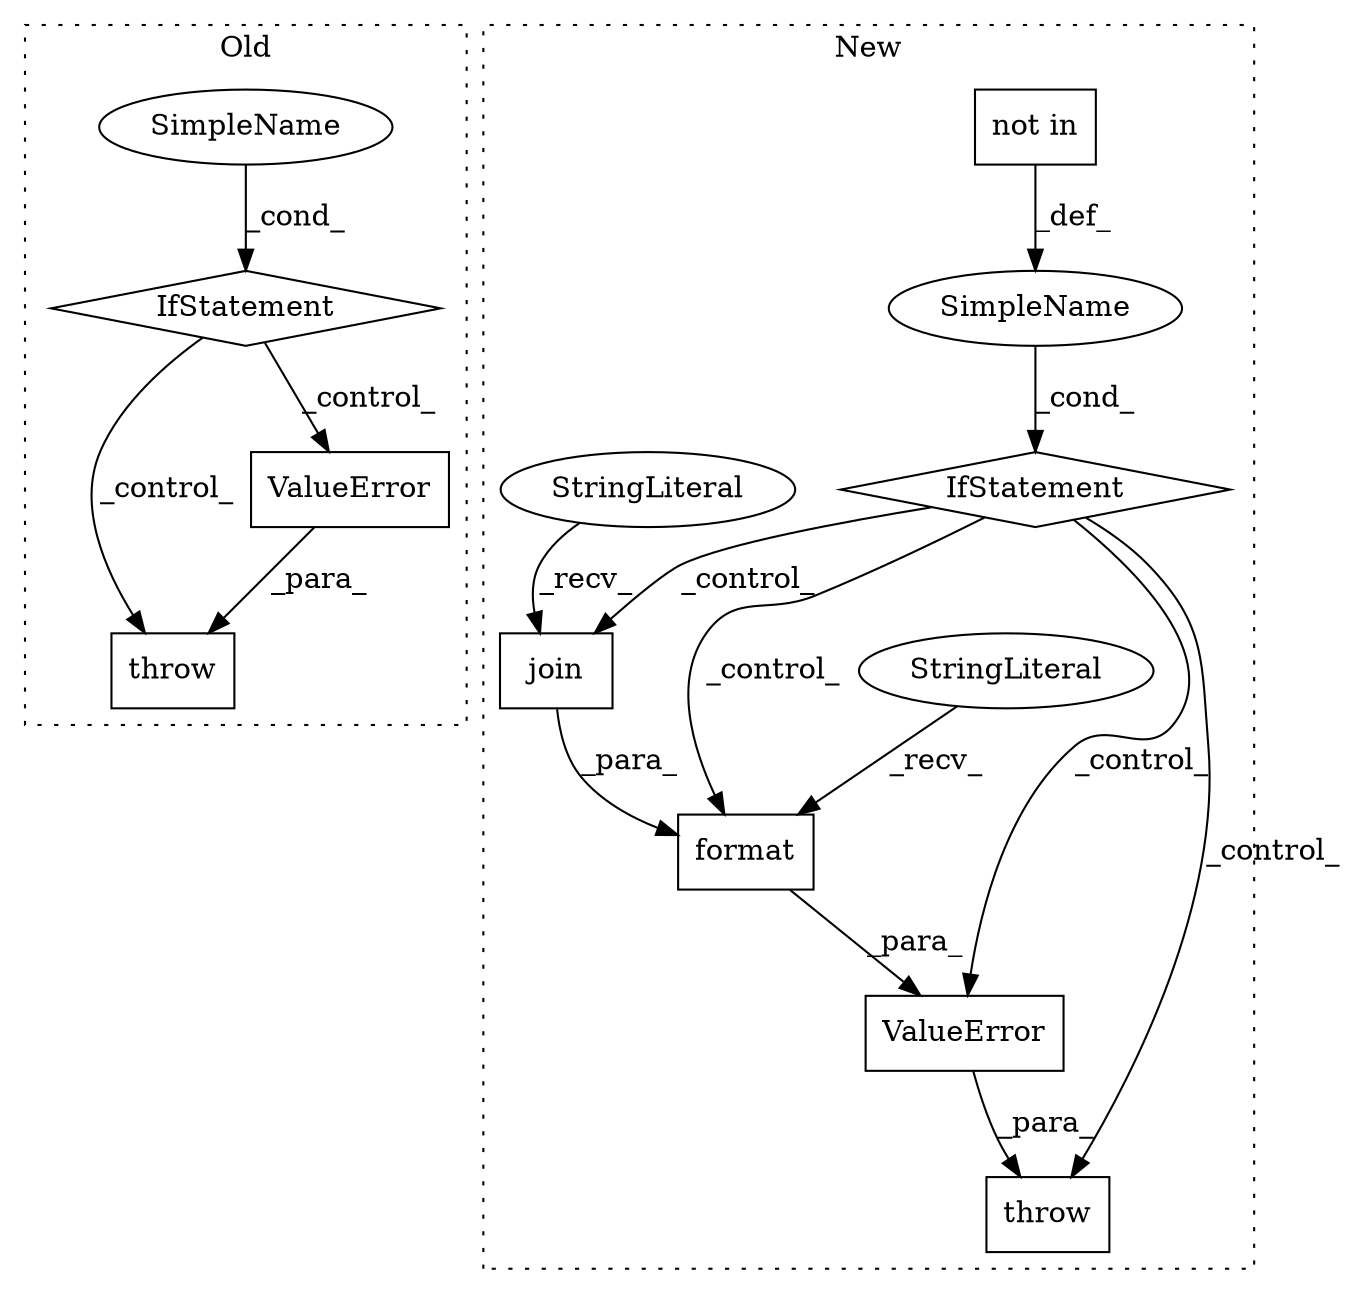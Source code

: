digraph G {
subgraph cluster0 {
1 [label="throw" a="53" s="8860" l="6" shape="box"];
7 [label="IfStatement" a="25" s="8798,8850" l="8,2" shape="diamond"];
8 [label="SimpleName" a="42" s="" l="" shape="ellipse"];
12 [label="ValueError" a="32" s="8866,8952" l="11,1" shape="box"];
label = "Old";
style="dotted";
}
subgraph cluster1 {
2 [label="join" a="32" s="9076,9099" l="5,1" shape="box"];
3 [label="StringLiteral" a="45" s="9071" l="4" shape="ellipse"];
4 [label="throw" a="53" s="8989" l="6" shape="box"];
5 [label="SimpleName" a="42" s="" l="" shape="ellipse"];
6 [label="IfStatement" a="25" s="8917,8979" l="8,2" shape="diamond"];
9 [label="format" a="32" s="9064,9100" l="7,1" shape="box"];
10 [label="StringLiteral" a="45" s="9006" l="57" shape="ellipse"];
11 [label="ValueError" a="32" s="8995,9101" l="11,1" shape="box"];
13 [label="not in" a="108" s="8925" l="54" shape="box"];
label = "New";
style="dotted";
}
2 -> 9 [label="_para_"];
3 -> 2 [label="_recv_"];
5 -> 6 [label="_cond_"];
6 -> 11 [label="_control_"];
6 -> 2 [label="_control_"];
6 -> 9 [label="_control_"];
6 -> 4 [label="_control_"];
7 -> 12 [label="_control_"];
7 -> 1 [label="_control_"];
8 -> 7 [label="_cond_"];
9 -> 11 [label="_para_"];
10 -> 9 [label="_recv_"];
11 -> 4 [label="_para_"];
12 -> 1 [label="_para_"];
13 -> 5 [label="_def_"];
}